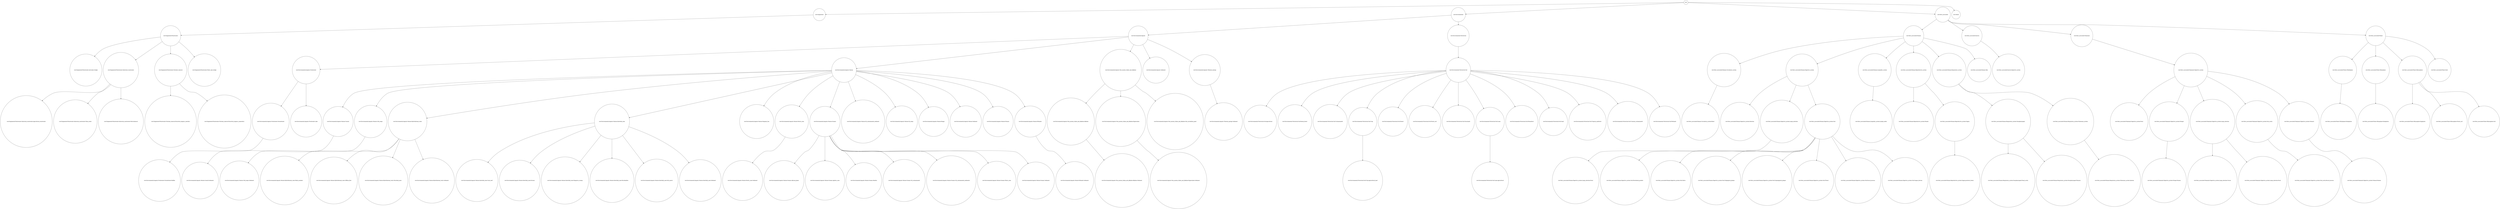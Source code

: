 digraph tree {
	"root" [label="root", shape=circle]
	"root-Engineered" [label="root-Engineered", shape=circle]
	"root-Environmental" [label="root-Environmental", shape=circle]
	"root-Host_associated" [label="root-Host_associated", shape=circle]
	"root-Mixed" [label="root-Mixed", shape=circle]
	"root-Engineered-Wastewater" [label="root-Engineered-Wastewater", shape=circle]
	"root-Environmental-Aquatic" [label="root-Environmental-Aquatic", shape=circle]
	"root-Environmental-Terrestrial" [label="root-Environmental-Terrestrial", shape=circle]
	"root-Host_associated-Human" [label="root-Host_associated-Human", shape=circle]
	"root-Host_associated-Insecta" [label="root-Host_associated-Insecta", shape=circle]
	"root-Host_associated-Mammals" [label="root-Host_associated-Mammals", shape=circle]
	"root-Host_associated-Plants" [label="root-Host_associated-Plants", shape=circle]
	"root-Engineered-Wastewater-Activated_Sludge" [label="root-Engineered-Wastewater-Activated_Sludge", shape=circle]
	"root-Engineered-Wastewater-Industrial_wastewater" [label="root-Engineered-Wastewater-Industrial_wastewater", shape=circle]
	"root-Engineered-Wastewater-Nutrient_removal" [label="root-Engineered-Wastewater-Nutrient_removal", shape=circle]
	"root-Engineered-Wastewater-Water_and_sludge" [label="root-Engineered-Wastewater-Water_and_sludge", shape=circle]
	"root-Environmental-Aquatic-Freshwater" [label="root-Environmental-Aquatic-Freshwater", shape=circle]
	"root-Environmental-Aquatic-Marine" [label="root-Environmental-Aquatic-Marine", shape=circle]
	"root-Environmental-Aquatic-Non_marine_Saline_and_Alkaline" [label="root-Environmental-Aquatic-Non_marine_Saline_and_Alkaline", shape=circle]
	"root-Environmental-Aquatic-Sediment" [label="root-Environmental-Aquatic-Sediment", shape=circle]
	"root-Environmental-Aquatic-Thermal_springs" [label="root-Environmental-Aquatic-Thermal_springs", shape=circle]
	"root-Environmental-Terrestrial-Soil" [label="root-Environmental-Terrestrial-Soil", shape=circle]
	"root-Host_associated-Human-Circulatory_system" [label="root-Host_associated-Human-Circulatory_system", shape=circle]
	"root-Host_associated-Human-Digestive_system" [label="root-Host_associated-Human-Digestive_system", shape=circle]
	"root-Host_associated-Human-Lympathic_system" [label="root-Host_associated-Human-Lympathic_system", shape=circle]
	"root-Host_associated-Human-Reproductive_system" [label="root-Host_associated-Human-Reproductive_system", shape=circle]
	"root-Host_associated-Human-Respiratory_system" [label="root-Host_associated-Human-Respiratory_system", shape=circle]
	"root-Host_associated-Human-Skin" [label="root-Host_associated-Human-Skin", shape=circle]
	"root-Host_associated-Insecta-Digestive_system" [label="root-Host_associated-Insecta-Digestive_system", shape=circle]
	"root-Host_associated-Mammals-Digestive_system" [label="root-Host_associated-Mammals-Digestive_system", shape=circle]
	"root-Host_associated-Plants-Phylloplane" [label="root-Host_associated-Plants-Phylloplane", shape=circle]
	"root-Host_associated-Plants-Rhizoplane" [label="root-Host_associated-Plants-Rhizoplane", shape=circle]
	"root-Host_associated-Plants-Rhizosphere" [label="root-Host_associated-Plants-Rhizosphere", shape=circle]
	"root-Host_associated-Plants-Root" [label="root-Host_associated-Plants-Root", shape=circle]
	"root-Engineered-Wastewater-Industrial_wastewater-Agricultural_wastewater" [label="root-Engineered-Wastewater-Industrial_wastewater-Agricultural_wastewater", shape=circle]
	"root-Engineered-Wastewater-Industrial_wastewater-Mine_water" [label="root-Engineered-Wastewater-Industrial_wastewater-Mine_water", shape=circle]
	"root-Engineered-Wastewater-Industrial_wastewater-Petrochemical" [label="root-Engineered-Wastewater-Industrial_wastewater-Petrochemical", shape=circle]
	"root-Engineered-Wastewater-Nutrient_removal-Dissolved_organics_(aerobic)" [label="root-Engineered-Wastewater-Nutrient_removal-Dissolved_organics_(aerobic)", shape=circle]
	"root-Engineered-Wastewater-Nutrient_removal-Dissolved_organics_(anaerobic)" [label="root-Engineered-Wastewater-Nutrient_removal-Dissolved_organics_(anaerobic)", shape=circle]
	"root-Environmental-Aquatic-Freshwater-Groundwater" [label="root-Environmental-Aquatic-Freshwater-Groundwater", shape=circle]
	"root-Environmental-Aquatic-Freshwater-Lake" [label="root-Environmental-Aquatic-Freshwater-Lake", shape=circle]
	"root-Environmental-Aquatic-Marine-Coastal" [label="root-Environmental-Aquatic-Marine-Coastal", shape=circle]
	"root-Environmental-Aquatic-Marine-Cold_seeps" [label="root-Environmental-Aquatic-Marine-Cold_seeps", shape=circle]
	"root-Environmental-Aquatic-Marine-Hydrothermal_vents" [label="root-Environmental-Aquatic-Marine-Hydrothermal_vents", shape=circle]
	"root-Environmental-Aquatic-Marine-Intertidal_zone" [label="root-Environmental-Aquatic-Marine-Intertidal_zone", shape=circle]
	"root-Environmental-Aquatic-Marine-Marginal_Sea" [label="root-Environmental-Aquatic-Marine-Marginal_Sea", shape=circle]
	"root-Environmental-Aquatic-Marine-Neritic_zone" [label="root-Environmental-Aquatic-Marine-Neritic_zone", shape=circle]
	"root-Environmental-Aquatic-Marine-Oceanic" [label="root-Environmental-Aquatic-Marine-Oceanic", shape=circle]
	"root-Environmental-Aquatic-Marine-Oil_contaminated_sediment" [label="root-Environmental-Aquatic-Marine-Oil_contaminated_sediment", shape=circle]
	"root-Environmental-Aquatic-Marine-Oil_seeps" [label="root-Environmental-Aquatic-Marine-Oil_seeps", shape=circle]
	"root-Environmental-Aquatic-Marine-Pelagic" [label="root-Environmental-Aquatic-Marine-Pelagic", shape=circle]
	"root-Environmental-Aquatic-Marine-Sediment" [label="root-Environmental-Aquatic-Marine-Sediment", shape=circle]
	"root-Environmental-Aquatic-Marine-Volcanic" [label="root-Environmental-Aquatic-Marine-Volcanic", shape=circle]
	"root-Environmental-Aquatic-Marine-Wetlands" [label="root-Environmental-Aquatic-Marine-Wetlands", shape=circle]
	"root-Environmental-Aquatic-Non_marine_Saline_and_Alkaline-Alkaline" [label="root-Environmental-Aquatic-Non_marine_Saline_and_Alkaline-Alkaline", shape=circle]
	"root-Environmental-Aquatic-Non_marine_Saline_and_Alkaline-Hypersaline" [label="root-Environmental-Aquatic-Non_marine_Saline_and_Alkaline-Hypersaline", shape=circle]
	"root-Environmental-Aquatic-Non_marine_Saline_and_Alkaline-Salt_crystallizer_pond" [label="root-Environmental-Aquatic-Non_marine_Saline_and_Alkaline-Salt_crystallizer_pond", shape=circle]
	"root-Environmental-Aquatic-Thermal_springs-Sediment" [label="root-Environmental-Aquatic-Thermal_springs-Sediment", shape=circle]
	"root-Environmental-Terrestrial-Soil-Agricultural" [label="root-Environmental-Terrestrial-Soil-Agricultural", shape=circle]
	"root-Environmental-Terrestrial-Soil-Boreal_forest" [label="root-Environmental-Terrestrial-Soil-Boreal_forest", shape=circle]
	"root-Environmental-Terrestrial-Soil-Contaminated" [label="root-Environmental-Terrestrial-Soil-Contaminated", shape=circle]
	"root-Environmental-Terrestrial-Soil-Crop" [label="root-Environmental-Terrestrial-Soil-Crop", shape=circle]
	"root-Environmental-Terrestrial-Soil-Desert" [label="root-Environmental-Terrestrial-Soil-Desert", shape=circle]
	"root-Environmental-Terrestrial-Soil-Forest_soil" [label="root-Environmental-Terrestrial-Soil-Forest_soil", shape=circle]
	"root-Environmental-Terrestrial-Soil-Grasslands" [label="root-Environmental-Terrestrial-Soil-Grasslands", shape=circle]
	"root-Environmental-Terrestrial-Soil-Loam" [label="root-Environmental-Terrestrial-Soil-Loam", shape=circle]
	"root-Environmental-Terrestrial-Soil-Permafrost" [label="root-Environmental-Terrestrial-Soil-Permafrost", shape=circle]
	"root-Environmental-Terrestrial-Soil-Sand" [label="root-Environmental-Terrestrial-Soil-Sand", shape=circle]
	"root-Environmental-Terrestrial-Soil-Tropical_rainforest" [label="root-Environmental-Terrestrial-Soil-Tropical_rainforest", shape=circle]
	"root-Environmental-Terrestrial-Soil-Uranium_contaminated" [label="root-Environmental-Terrestrial-Soil-Uranium_contaminated", shape=circle]
	"root-Environmental-Terrestrial-Soil-Wetlands" [label="root-Environmental-Terrestrial-Soil-Wetlands", shape=circle]
	"root-Host_associated-Human-Circulatory_system-Blood" [label="root-Host_associated-Human-Circulatory_system-Blood", shape=circle]
	"root-Host_associated-Human-Digestive_system-Intestine" [label="root-Host_associated-Human-Digestive_system-Intestine", shape=circle]
	"root-Host_associated-Human-Digestive_system-Large_intestine" [label="root-Host_associated-Human-Digestive_system-Large_intestine", shape=circle]
	"root-Host_associated-Human-Digestive_system-Oral" [label="root-Host_associated-Human-Digestive_system-Oral", shape=circle]
	"root-Host_associated-Human-Lympathic_system-Lymph_nodes" [label="root-Host_associated-Human-Lympathic_system-Lymph_nodes", shape=circle]
	"root-Host_associated-Human-Reproductive_system-Female" [label="root-Host_associated-Human-Reproductive_system-Female", shape=circle]
	"root-Host_associated-Human-Reproductive_system-Vagina" [label="root-Host_associated-Human-Reproductive_system-Vagina", shape=circle]
	"root-Host_associated-Human-Respiratory_system-Nasopharyngeal" [label="root-Host_associated-Human-Respiratory_system-Nasopharyngeal", shape=circle]
	"root-Host_associated-Human-Respiratory_system-Pulmonary_system" [label="root-Host_associated-Human-Respiratory_system-Pulmonary_system", shape=circle]
	"root-Host_associated-Mammals-Digestive_system-Fecal" [label="root-Host_associated-Mammals-Digestive_system-Fecal", shape=circle]
	"root-Host_associated-Mammals-Digestive_system-Foregut" [label="root-Host_associated-Mammals-Digestive_system-Foregut", shape=circle]
	"root-Host_associated-Mammals-Digestive_system-Large_intestine" [label="root-Host_associated-Mammals-Digestive_system-Large_intestine", shape=circle]
	"root-Host_associated-Mammals-Digestive_system-Oral_cavity" [label="root-Host_associated-Mammals-Digestive_system-Oral_cavity", shape=circle]
	"root-Host_associated-Mammals-Digestive_system-Stomach" [label="root-Host_associated-Mammals-Digestive_system-Stomach", shape=circle]
	"root-Host_associated-Plants-Phylloplane-Endophytes" [label="root-Host_associated-Plants-Phylloplane-Endophytes", shape=circle]
	"root-Host_associated-Plants-Rhizoplane-Endophytes" [label="root-Host_associated-Plants-Rhizoplane-Endophytes", shape=circle]
	"root-Host_associated-Plants-Rhizosphere-Epiphytes" [label="root-Host_associated-Plants-Rhizosphere-Epiphytes", shape=circle]
	"root-Host_associated-Plants-Rhizosphere-Forest_soil" [label="root-Host_associated-Plants-Rhizosphere-Forest_soil", shape=circle]
	"root-Host_associated-Plants-Rhizosphere-Soil" [label="root-Host_associated-Plants-Rhizosphere-Soil", shape=circle]
	"root-Environmental-Aquatic-Freshwater-Groundwater-Biofilm" [label="root-Environmental-Aquatic-Freshwater-Groundwater-Biofilm", shape=circle]
	"root-Environmental-Aquatic-Marine-Coastal-Sediment" [label="root-Environmental-Aquatic-Marine-Coastal-Sediment", shape=circle]
	"root-Environmental-Aquatic-Marine-Cold_seeps-Sediment" [label="root-Environmental-Aquatic-Marine-Cold_seeps-Sediment", shape=circle]
	"root-Environmental-Aquatic-Marine-Hydrothermal_vents-Black_smokers" [label="root-Environmental-Aquatic-Marine-Hydrothermal_vents-Black_smokers", shape=circle]
	"root-Environmental-Aquatic-Marine-Hydrothermal_vents-Diffuse_flow" [label="root-Environmental-Aquatic-Marine-Hydrothermal_vents-Diffuse_flow", shape=circle]
	"root-Environmental-Aquatic-Marine-Hydrothermal_vents-Microbial_mats" [label="root-Environmental-Aquatic-Marine-Hydrothermal_vents-Microbial_mats", shape=circle]
	"root-Environmental-Aquatic-Marine-Hydrothermal_vents-Sediment" [label="root-Environmental-Aquatic-Marine-Hydrothermal_vents-Sediment", shape=circle]
	"root-Environmental-Aquatic-Marine-Intertidal_zone-Coral_reef" [label="root-Environmental-Aquatic-Marine-Intertidal_zone-Coral_reef", shape=circle]
	"root-Environmental-Aquatic-Marine-Intertidal_zone-Estuary" [label="root-Environmental-Aquatic-Marine-Intertidal_zone-Estuary", shape=circle]
	"root-Environmental-Aquatic-Marine-Intertidal_zone-Mangrove_swamp" [label="root-Environmental-Aquatic-Marine-Intertidal_zone-Mangrove_swamp", shape=circle]
	"root-Environmental-Aquatic-Marine-Intertidal_zone-Microbialites" [label="root-Environmental-Aquatic-Marine-Intertidal_zone-Microbialites", shape=circle]
	"root-Environmental-Aquatic-Marine-Intertidal_zone-Salt_marsh" [label="root-Environmental-Aquatic-Marine-Intertidal_zone-Salt_marsh", shape=circle]
	"root-Environmental-Aquatic-Marine-Intertidal_zone-Sediment" [label="root-Environmental-Aquatic-Marine-Intertidal_zone-Sediment", shape=circle]
	"root-Environmental-Aquatic-Marine-Neritic_zone-Sediment" [label="root-Environmental-Aquatic-Marine-Neritic_zone-Sediment", shape=circle]
	"root-Environmental-Aquatic-Marine-Oceanic-Abyssal_plane" [label="root-Environmental-Aquatic-Marine-Oceanic-Abyssal_plane", shape=circle]
	"root-Environmental-Aquatic-Marine-Oceanic-Aphotic_zone" [label="root-Environmental-Aquatic-Marine-Oceanic-Aphotic_zone", shape=circle]
	"root-Environmental-Aquatic-Marine-Oceanic-Benthic" [label="root-Environmental-Aquatic-Marine-Oceanic-Benthic", shape=circle]
	"root-Environmental-Aquatic-Marine-Oceanic-Oil_contaminated" [label="root-Environmental-Aquatic-Marine-Oceanic-Oil_contaminated", shape=circle]
	"root-Environmental-Aquatic-Marine-Oceanic-Oil_contaminated_sediments" [label="root-Environmental-Aquatic-Marine-Oceanic-Oil_contaminated_sediments", shape=circle]
	"root-Environmental-Aquatic-Marine-Oceanic-Photic_zone" [label="root-Environmental-Aquatic-Marine-Oceanic-Photic_zone", shape=circle]
	"root-Environmental-Aquatic-Marine-Oceanic-Sediment" [label="root-Environmental-Aquatic-Marine-Oceanic-Sediment", shape=circle]
	"root-Environmental-Aquatic-Marine-Wetlands-Sediment" [label="root-Environmental-Aquatic-Marine-Wetlands-Sediment", shape=circle]
	"root-Environmental-Aquatic-Non_marine_Saline_and_Alkaline-Alkaline-Sediment" [label="root-Environmental-Aquatic-Non_marine_Saline_and_Alkaline-Alkaline-Sediment", shape=circle]
	"root-Environmental-Aquatic-Non_marine_Saline_and_Alkaline-Hypersaline-Sediment" [label="root-Environmental-Aquatic-Non_marine_Saline_and_Alkaline-Hypersaline-Sediment", shape=circle]
	"root-Environmental-Terrestrial-Soil-Crop-Agricultural_land" [label="root-Environmental-Terrestrial-Soil-Crop-Agricultural_land", shape=circle]
	"root-Environmental-Terrestrial-Soil-Loam-Agricultural" [label="root-Environmental-Terrestrial-Soil-Loam-Agricultural", shape=circle]
	"root-Host_associated-Human-Digestive_system-Large_intestine-Fecal" [label="root-Host_associated-Human-Digestive_system-Large_intestine-Fecal", shape=circle]
	"root-Host_associated-Human-Digestive_system-Oral-Periodontal_pockets" [label="root-Host_associated-Human-Digestive_system-Oral-Periodontal_pockets", shape=circle]
	"root-Host_associated-Human-Digestive_system-Oral-Saliva" [label="root-Host_associated-Human-Digestive_system-Oral-Saliva", shape=circle]
	"root-Host_associated-Human-Digestive_system-Oral-Subgingival_plaque" [label="root-Host_associated-Human-Digestive_system-Oral-Subgingival_plaque", shape=circle]
	"root-Host_associated-Human-Digestive_system-Oral-Supragingival_plaque" [label="root-Host_associated-Human-Digestive_system-Oral-Supragingival_plaque", shape=circle]
	"root-Host_associated-Human-Digestive_system-Oral-Throat" [label="root-Host_associated-Human-Digestive_system-Oral-Throat", shape=circle]
	"root-Host_associated-Human-Digestive_system-Oral-buccal_mucosa" [label="root-Host_associated-Human-Digestive_system-Oral-buccal_mucosa", shape=circle]
	"root-Host_associated-Human-Digestive_system-Oral-tongue_dorsum" [label="root-Host_associated-Human-Digestive_system-Oral-tongue_dorsum", shape=circle]
	"root-Host_associated-Human-Reproductive_system-Vagina-posterior_fornix" [label="root-Host_associated-Human-Reproductive_system-Vagina-posterior_fornix", shape=circle]
	"root-Host_associated-Human-Respiratory_system-Nasopharyngeal-Nasal_cavity" [label="root-Host_associated-Human-Respiratory_system-Nasopharyngeal-Nasal_cavity", shape=circle]
	"root-Host_associated-Human-Respiratory_system-Nasopharyngeal-Pharynx" [label="root-Host_associated-Human-Respiratory_system-Nasopharyngeal-Pharynx", shape=circle]
	"root-Host_associated-Human-Respiratory_system-Pulmonary_system-Sputum" [label="root-Host_associated-Human-Respiratory_system-Pulmonary_system-Sputum", shape=circle]
	"root-Host_associated-Mammals-Digestive_system-Foregut-Rumen" [label="root-Host_associated-Mammals-Digestive_system-Foregut-Rumen", shape=circle]
	"root-Host_associated-Mammals-Digestive_system-Large_intestine-Cecum" [label="root-Host_associated-Mammals-Digestive_system-Large_intestine-Cecum", shape=circle]
	"root-Host_associated-Mammals-Digestive_system-Large_intestine-Fecal" [label="root-Host_associated-Mammals-Digestive_system-Large_intestine-Fecal", shape=circle]
	"root-Host_associated-Mammals-Digestive_system-Oral_cavity-Buccal_mucosa" [label="root-Host_associated-Mammals-Digestive_system-Oral_cavity-Buccal_mucosa", shape=circle]
	"root-Host_associated-Mammals-Digestive_system-Stomach-Rumen" [label="root-Host_associated-Mammals-Digestive_system-Stomach-Rumen", shape=circle]

	"root" -> "root-Host_associated"
	"root" -> "root-Environmental"
	"root" -> "root-Engineered"
	"root" -> "root-Mixed"
	"root-Engineered" -> "root-Engineered-Wastewater"
	"root-Environmental" -> "root-Environmental-Aquatic"
	"root-Environmental" -> "root-Environmental-Terrestrial"
	"root-Host_associated" -> "root-Host_associated-Human"
	"root-Host_associated" -> "root-Host_associated-Mammals"
	"root-Host_associated" -> "root-Host_associated-Plants"
	"root-Host_associated" -> "root-Host_associated-Insecta"
	"root-Engineered-Wastewater" -> "root-Engineered-Wastewater-Water_and_sludge"
	"root-Engineered-Wastewater" -> "root-Engineered-Wastewater-Industrial_wastewater"
	"root-Engineered-Wastewater" -> "root-Engineered-Wastewater-Nutrient_removal"
	"root-Engineered-Wastewater" -> "root-Engineered-Wastewater-Activated_Sludge"
	"root-Environmental-Aquatic" -> "root-Environmental-Aquatic-Marine"
	"root-Environmental-Aquatic" -> "root-Environmental-Aquatic-Freshwater"
	"root-Environmental-Aquatic" -> "root-Environmental-Aquatic-Non_marine_Saline_and_Alkaline"
	"root-Environmental-Aquatic" -> "root-Environmental-Aquatic-Thermal_springs"
	"root-Environmental-Aquatic" -> "root-Environmental-Aquatic-Sediment"
	"root-Environmental-Terrestrial" -> "root-Environmental-Terrestrial-Soil"
	"root-Host_associated-Human" -> "root-Host_associated-Human-Digestive_system"
	"root-Host_associated-Human" -> "root-Host_associated-Human-Skin"
	"root-Host_associated-Human" -> "root-Host_associated-Human-Circulatory_system"
	"root-Host_associated-Human" -> "root-Host_associated-Human-Respiratory_system"
	"root-Host_associated-Human" -> "root-Host_associated-Human-Reproductive_system"
	"root-Host_associated-Human" -> "root-Host_associated-Human-Lympathic_system"
	"root-Host_associated-Insecta" -> "root-Host_associated-Insecta-Digestive_system"
	"root-Host_associated-Mammals" -> "root-Host_associated-Mammals-Digestive_system"
	"root-Host_associated-Plants" -> "root-Host_associated-Plants-Rhizosphere"
	"root-Host_associated-Plants" -> "root-Host_associated-Plants-Phylloplane"
	"root-Host_associated-Plants" -> "root-Host_associated-Plants-Rhizoplane"
	"root-Host_associated-Plants" -> "root-Host_associated-Plants-Root"
	"root-Engineered-Wastewater-Industrial_wastewater" -> "root-Engineered-Wastewater-Industrial_wastewater-Petrochemical"
	"root-Engineered-Wastewater-Industrial_wastewater" -> "root-Engineered-Wastewater-Industrial_wastewater-Agricultural_wastewater"
	"root-Engineered-Wastewater-Industrial_wastewater" -> "root-Engineered-Wastewater-Industrial_wastewater-Mine_water"
	"root-Engineered-Wastewater-Nutrient_removal" -> "root-Engineered-Wastewater-Nutrient_removal-Dissolved_organics_(anaerobic)"
	"root-Engineered-Wastewater-Nutrient_removal" -> "root-Engineered-Wastewater-Nutrient_removal-Dissolved_organics_(aerobic)"
	"root-Environmental-Aquatic-Freshwater" -> "root-Environmental-Aquatic-Freshwater-Groundwater"
	"root-Environmental-Aquatic-Freshwater" -> "root-Environmental-Aquatic-Freshwater-Lake"
	"root-Environmental-Aquatic-Marine" -> "root-Environmental-Aquatic-Marine-Coastal"
	"root-Environmental-Aquatic-Marine" -> "root-Environmental-Aquatic-Marine-Wetlands"
	"root-Environmental-Aquatic-Marine" -> "root-Environmental-Aquatic-Marine-Intertidal_zone"
	"root-Environmental-Aquatic-Marine" -> "root-Environmental-Aquatic-Marine-Oceanic"
	"root-Environmental-Aquatic-Marine" -> "root-Environmental-Aquatic-Marine-Hydrothermal_vents"
	"root-Environmental-Aquatic-Marine" -> "root-Environmental-Aquatic-Marine-Pelagic"
	"root-Environmental-Aquatic-Marine" -> "root-Environmental-Aquatic-Marine-Neritic_zone"
	"root-Environmental-Aquatic-Marine" -> "root-Environmental-Aquatic-Marine-Sediment"
	"root-Environmental-Aquatic-Marine" -> "root-Environmental-Aquatic-Marine-Oil_seeps"
	"root-Environmental-Aquatic-Marine" -> "root-Environmental-Aquatic-Marine-Volcanic"
	"root-Environmental-Aquatic-Marine" -> "root-Environmental-Aquatic-Marine-Cold_seeps"
	"root-Environmental-Aquatic-Marine" -> "root-Environmental-Aquatic-Marine-Marginal_Sea"
	"root-Environmental-Aquatic-Marine" -> "root-Environmental-Aquatic-Marine-Oil_contaminated_sediment"
	"root-Environmental-Aquatic-Non_marine_Saline_and_Alkaline" -> "root-Environmental-Aquatic-Non_marine_Saline_and_Alkaline-Alkaline"
	"root-Environmental-Aquatic-Non_marine_Saline_and_Alkaline" -> "root-Environmental-Aquatic-Non_marine_Saline_and_Alkaline-Hypersaline"
	"root-Environmental-Aquatic-Non_marine_Saline_and_Alkaline" -> "root-Environmental-Aquatic-Non_marine_Saline_and_Alkaline-Salt_crystallizer_pond"
	"root-Environmental-Aquatic-Thermal_springs" -> "root-Environmental-Aquatic-Thermal_springs-Sediment"
	"root-Environmental-Terrestrial-Soil" -> "root-Environmental-Terrestrial-Soil-Crop"
	"root-Environmental-Terrestrial-Soil" -> "root-Environmental-Terrestrial-Soil-Agricultural"
	"root-Environmental-Terrestrial-Soil" -> "root-Environmental-Terrestrial-Soil-Grasslands"
	"root-Environmental-Terrestrial-Soil" -> "root-Environmental-Terrestrial-Soil-Forest_soil"
	"root-Environmental-Terrestrial-Soil" -> "root-Environmental-Terrestrial-Soil-Tropical_rainforest"
	"root-Environmental-Terrestrial-Soil" -> "root-Environmental-Terrestrial-Soil-Wetlands"
	"root-Environmental-Terrestrial-Soil" -> "root-Environmental-Terrestrial-Soil-Desert"
	"root-Environmental-Terrestrial-Soil" -> "root-Environmental-Terrestrial-Soil-Contaminated"
	"root-Environmental-Terrestrial-Soil" -> "root-Environmental-Terrestrial-Soil-Uranium_contaminated"
	"root-Environmental-Terrestrial-Soil" -> "root-Environmental-Terrestrial-Soil-Permafrost"
	"root-Environmental-Terrestrial-Soil" -> "root-Environmental-Terrestrial-Soil-Sand"
	"root-Environmental-Terrestrial-Soil" -> "root-Environmental-Terrestrial-Soil-Loam"
	"root-Environmental-Terrestrial-Soil" -> "root-Environmental-Terrestrial-Soil-Boreal_forest"
	"root-Host_associated-Human-Circulatory_system" -> "root-Host_associated-Human-Circulatory_system-Blood"
	"root-Host_associated-Human-Digestive_system" -> "root-Host_associated-Human-Digestive_system-Oral"
	"root-Host_associated-Human-Digestive_system" -> "root-Host_associated-Human-Digestive_system-Intestine"
	"root-Host_associated-Human-Digestive_system" -> "root-Host_associated-Human-Digestive_system-Large_intestine"
	"root-Host_associated-Human-Lympathic_system" -> "root-Host_associated-Human-Lympathic_system-Lymph_nodes"
	"root-Host_associated-Human-Reproductive_system" -> "root-Host_associated-Human-Reproductive_system-Vagina"
	"root-Host_associated-Human-Reproductive_system" -> "root-Host_associated-Human-Reproductive_system-Female"
	"root-Host_associated-Human-Respiratory_system" -> "root-Host_associated-Human-Respiratory_system-Nasopharyngeal"
	"root-Host_associated-Human-Respiratory_system" -> "root-Host_associated-Human-Respiratory_system-Pulmonary_system"
	"root-Host_associated-Mammals-Digestive_system" -> "root-Host_associated-Mammals-Digestive_system-Large_intestine"
	"root-Host_associated-Mammals-Digestive_system" -> "root-Host_associated-Mammals-Digestive_system-Stomach"
	"root-Host_associated-Mammals-Digestive_system" -> "root-Host_associated-Mammals-Digestive_system-Fecal"
	"root-Host_associated-Mammals-Digestive_system" -> "root-Host_associated-Mammals-Digestive_system-Foregut"
	"root-Host_associated-Mammals-Digestive_system" -> "root-Host_associated-Mammals-Digestive_system-Oral_cavity"
	"root-Host_associated-Plants-Phylloplane" -> "root-Host_associated-Plants-Phylloplane-Endophytes"
	"root-Host_associated-Plants-Rhizoplane" -> "root-Host_associated-Plants-Rhizoplane-Endophytes"
	"root-Host_associated-Plants-Rhizosphere" -> "root-Host_associated-Plants-Rhizosphere-Forest_soil"
	"root-Host_associated-Plants-Rhizosphere" -> "root-Host_associated-Plants-Rhizosphere-Soil"
	"root-Host_associated-Plants-Rhizosphere" -> "root-Host_associated-Plants-Rhizosphere-Epiphytes"
	"root-Environmental-Aquatic-Freshwater-Groundwater" -> "root-Environmental-Aquatic-Freshwater-Groundwater-Biofilm"
	"root-Environmental-Aquatic-Marine-Coastal" -> "root-Environmental-Aquatic-Marine-Coastal-Sediment"
	"root-Environmental-Aquatic-Marine-Cold_seeps" -> "root-Environmental-Aquatic-Marine-Cold_seeps-Sediment"
	"root-Environmental-Aquatic-Marine-Hydrothermal_vents" -> "root-Environmental-Aquatic-Marine-Hydrothermal_vents-Microbial_mats"
	"root-Environmental-Aquatic-Marine-Hydrothermal_vents" -> "root-Environmental-Aquatic-Marine-Hydrothermal_vents-Diffuse_flow"
	"root-Environmental-Aquatic-Marine-Hydrothermal_vents" -> "root-Environmental-Aquatic-Marine-Hydrothermal_vents-Sediment"
	"root-Environmental-Aquatic-Marine-Hydrothermal_vents" -> "root-Environmental-Aquatic-Marine-Hydrothermal_vents-Black_smokers"
	"root-Environmental-Aquatic-Marine-Intertidal_zone" -> "root-Environmental-Aquatic-Marine-Intertidal_zone-Sediment"
	"root-Environmental-Aquatic-Marine-Intertidal_zone" -> "root-Environmental-Aquatic-Marine-Intertidal_zone-Salt_marsh"
	"root-Environmental-Aquatic-Marine-Intertidal_zone" -> "root-Environmental-Aquatic-Marine-Intertidal_zone-Estuary"
	"root-Environmental-Aquatic-Marine-Intertidal_zone" -> "root-Environmental-Aquatic-Marine-Intertidal_zone-Coral_reef"
	"root-Environmental-Aquatic-Marine-Intertidal_zone" -> "root-Environmental-Aquatic-Marine-Intertidal_zone-Microbialites"
	"root-Environmental-Aquatic-Marine-Intertidal_zone" -> "root-Environmental-Aquatic-Marine-Intertidal_zone-Mangrove_swamp"
	"root-Environmental-Aquatic-Marine-Neritic_zone" -> "root-Environmental-Aquatic-Marine-Neritic_zone-Sediment"
	"root-Environmental-Aquatic-Marine-Oceanic" -> "root-Environmental-Aquatic-Marine-Oceanic-Aphotic_zone"
	"root-Environmental-Aquatic-Marine-Oceanic" -> "root-Environmental-Aquatic-Marine-Oceanic-Oil_contaminated_sediments"
	"root-Environmental-Aquatic-Marine-Oceanic" -> "root-Environmental-Aquatic-Marine-Oceanic-Photic_zone"
	"root-Environmental-Aquatic-Marine-Oceanic" -> "root-Environmental-Aquatic-Marine-Oceanic-Sediment"
	"root-Environmental-Aquatic-Marine-Oceanic" -> "root-Environmental-Aquatic-Marine-Oceanic-Abyssal_plane"
	"root-Environmental-Aquatic-Marine-Oceanic" -> "root-Environmental-Aquatic-Marine-Oceanic-Oil_contaminated"
	"root-Environmental-Aquatic-Marine-Oceanic" -> "root-Environmental-Aquatic-Marine-Oceanic-Benthic"
	"root-Environmental-Aquatic-Marine-Wetlands" -> "root-Environmental-Aquatic-Marine-Wetlands-Sediment"
	"root-Environmental-Aquatic-Non_marine_Saline_and_Alkaline-Alkaline" -> "root-Environmental-Aquatic-Non_marine_Saline_and_Alkaline-Alkaline-Sediment"
	"root-Environmental-Aquatic-Non_marine_Saline_and_Alkaline-Hypersaline" -> "root-Environmental-Aquatic-Non_marine_Saline_and_Alkaline-Hypersaline-Sediment"
	"root-Environmental-Terrestrial-Soil-Crop" -> "root-Environmental-Terrestrial-Soil-Crop-Agricultural_land"
	"root-Environmental-Terrestrial-Soil-Loam" -> "root-Environmental-Terrestrial-Soil-Loam-Agricultural"
	"root-Host_associated-Human-Digestive_system-Large_intestine" -> "root-Host_associated-Human-Digestive_system-Large_intestine-Fecal"
	"root-Host_associated-Human-Digestive_system-Oral" -> "root-Host_associated-Human-Digestive_system-Oral-Subgingival_plaque"
	"root-Host_associated-Human-Digestive_system-Oral" -> "root-Host_associated-Human-Digestive_system-Oral-Periodontal_pockets"
	"root-Host_associated-Human-Digestive_system-Oral" -> "root-Host_associated-Human-Digestive_system-Oral-Saliva"
	"root-Host_associated-Human-Digestive_system-Oral" -> "root-Host_associated-Human-Digestive_system-Oral-tongue_dorsum"
	"root-Host_associated-Human-Digestive_system-Oral" -> "root-Host_associated-Human-Digestive_system-Oral-Throat"
	"root-Host_associated-Human-Digestive_system-Oral" -> "root-Host_associated-Human-Digestive_system-Oral-Supragingival_plaque"
	"root-Host_associated-Human-Digestive_system-Oral" -> "root-Host_associated-Human-Digestive_system-Oral-buccal_mucosa"
	"root-Host_associated-Human-Reproductive_system-Vagina" -> "root-Host_associated-Human-Reproductive_system-Vagina-posterior_fornix"
	"root-Host_associated-Human-Respiratory_system-Nasopharyngeal" -> "root-Host_associated-Human-Respiratory_system-Nasopharyngeal-Pharynx"
	"root-Host_associated-Human-Respiratory_system-Nasopharyngeal" -> "root-Host_associated-Human-Respiratory_system-Nasopharyngeal-Nasal_cavity"
	"root-Host_associated-Human-Respiratory_system-Pulmonary_system" -> "root-Host_associated-Human-Respiratory_system-Pulmonary_system-Sputum"
	"root-Host_associated-Mammals-Digestive_system-Foregut" -> "root-Host_associated-Mammals-Digestive_system-Foregut-Rumen"
	"root-Host_associated-Mammals-Digestive_system-Large_intestine" -> "root-Host_associated-Mammals-Digestive_system-Large_intestine-Cecum"
	"root-Host_associated-Mammals-Digestive_system-Large_intestine" -> "root-Host_associated-Mammals-Digestive_system-Large_intestine-Fecal"
	"root-Host_associated-Mammals-Digestive_system-Oral_cavity" -> "root-Host_associated-Mammals-Digestive_system-Oral_cavity-Buccal_mucosa"
	"root-Host_associated-Mammals-Digestive_system-Stomach" -> "root-Host_associated-Mammals-Digestive_system-Stomach-Rumen"
}